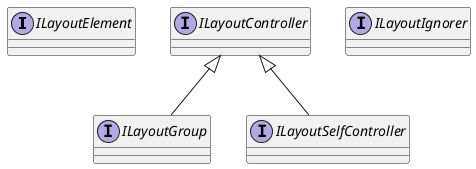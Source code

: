 @startuml
interface ILayoutElement {
}
interface ILayoutController {
}
interface ILayoutGroup {
}
interface ILayoutSelfController {
}
interface ILayoutIgnorer {
}
ILayoutController <|-- ILayoutGroup
ILayoutController <|-- ILayoutSelfController
@enduml
